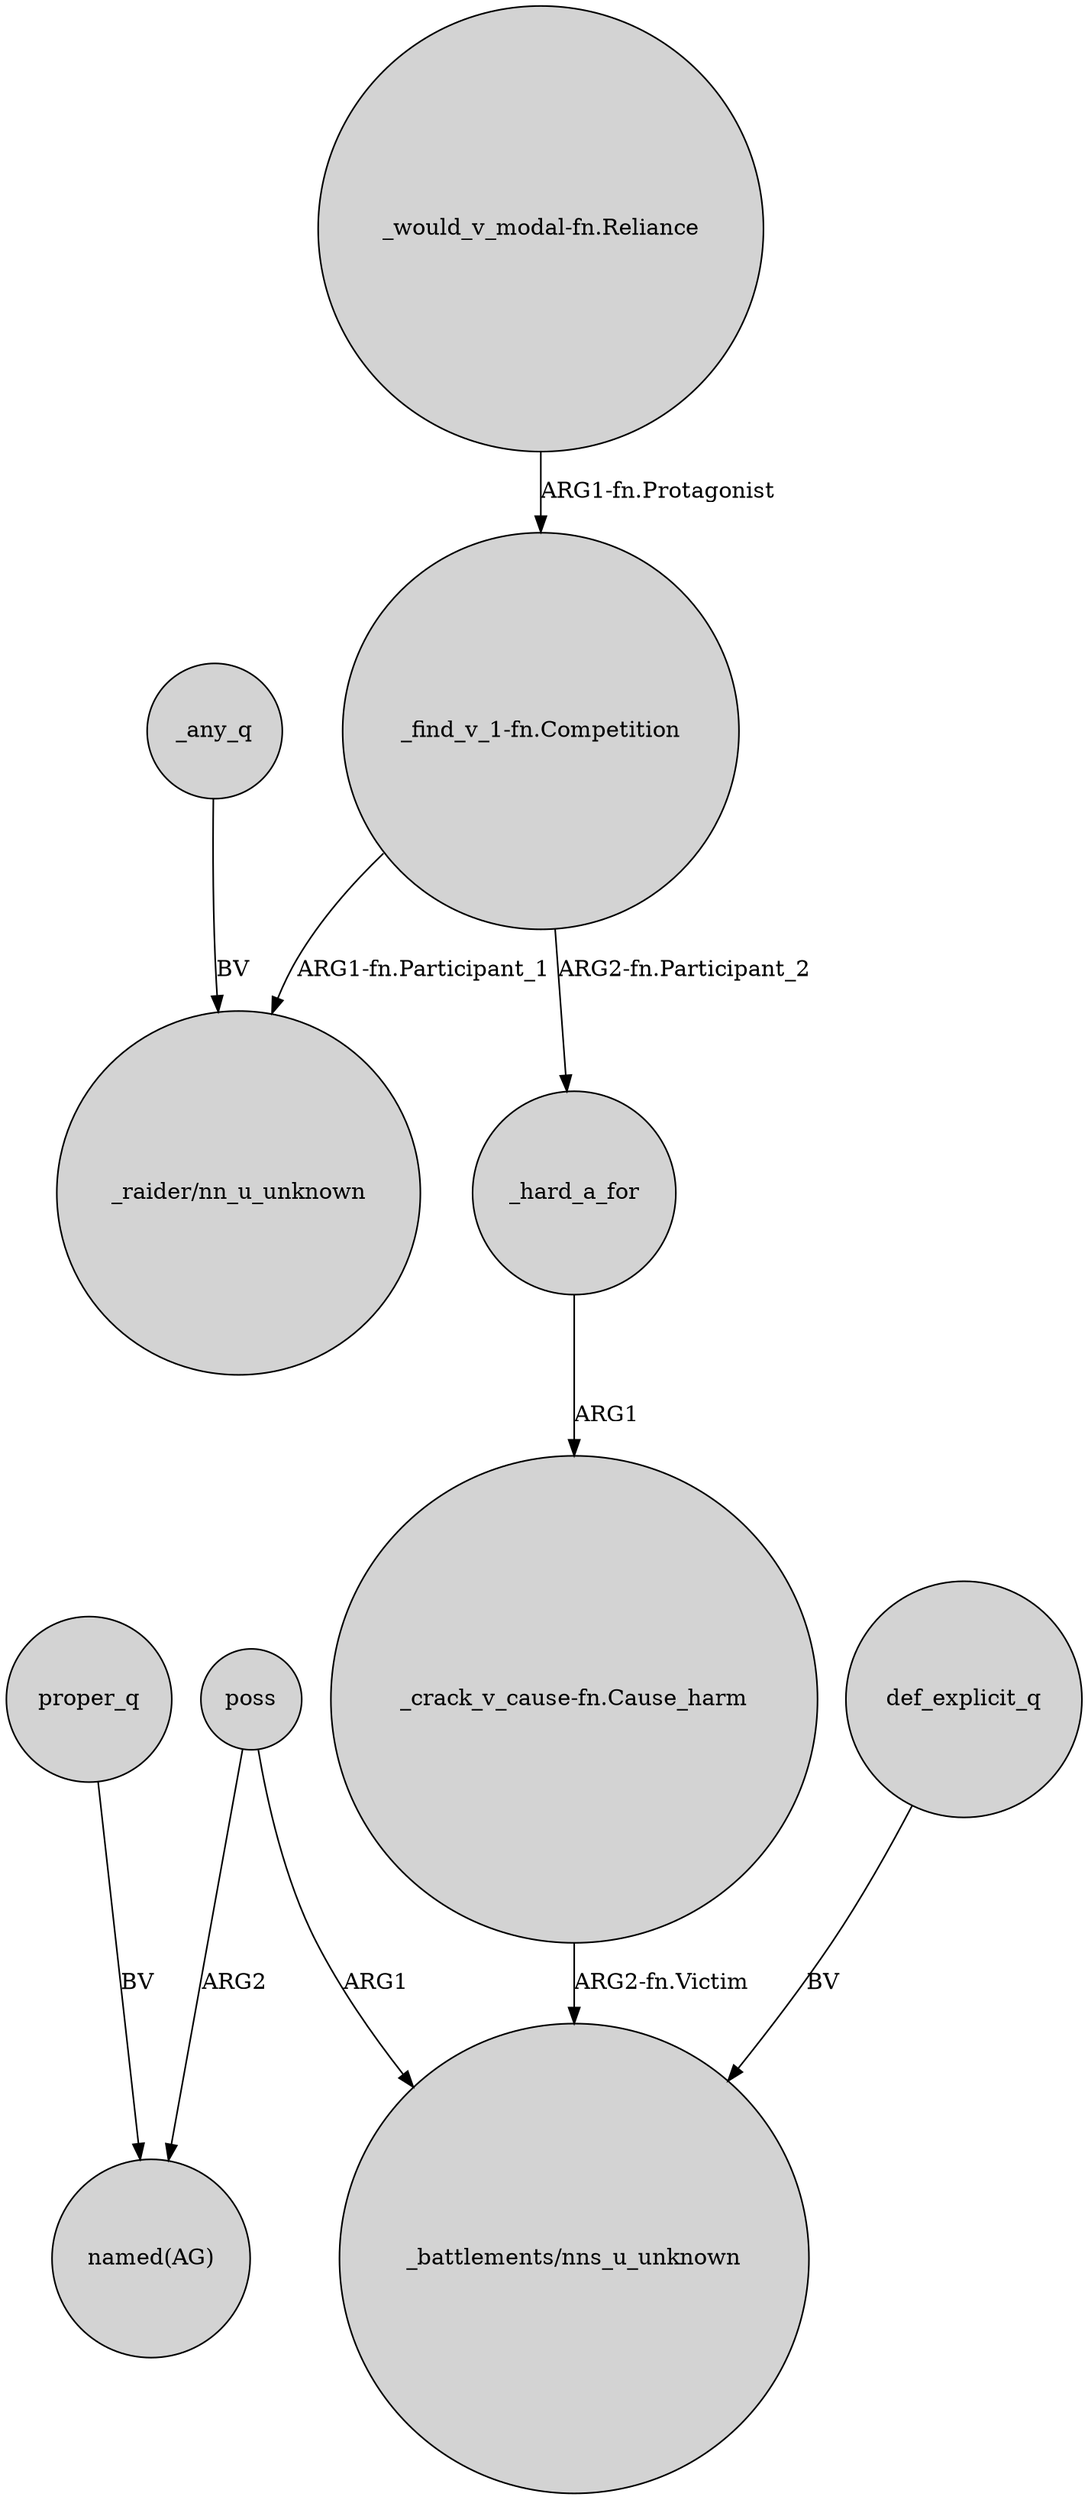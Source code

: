 digraph {
	node [shape=circle style=filled]
	"_find_v_1-fn.Competition" -> _hard_a_for [label="ARG2-fn.Participant_2"]
	poss -> "named(AG)" [label=ARG2]
	_hard_a_for -> "_crack_v_cause-fn.Cause_harm" [label=ARG1]
	poss -> "_battlements/nns_u_unknown" [label=ARG1]
	proper_q -> "named(AG)" [label=BV]
	"_would_v_modal-fn.Reliance" -> "_find_v_1-fn.Competition" [label="ARG1-fn.Protagonist"]
	_any_q -> "_raider/nn_u_unknown" [label=BV]
	def_explicit_q -> "_battlements/nns_u_unknown" [label=BV]
	"_crack_v_cause-fn.Cause_harm" -> "_battlements/nns_u_unknown" [label="ARG2-fn.Victim"]
	"_find_v_1-fn.Competition" -> "_raider/nn_u_unknown" [label="ARG1-fn.Participant_1"]
}
